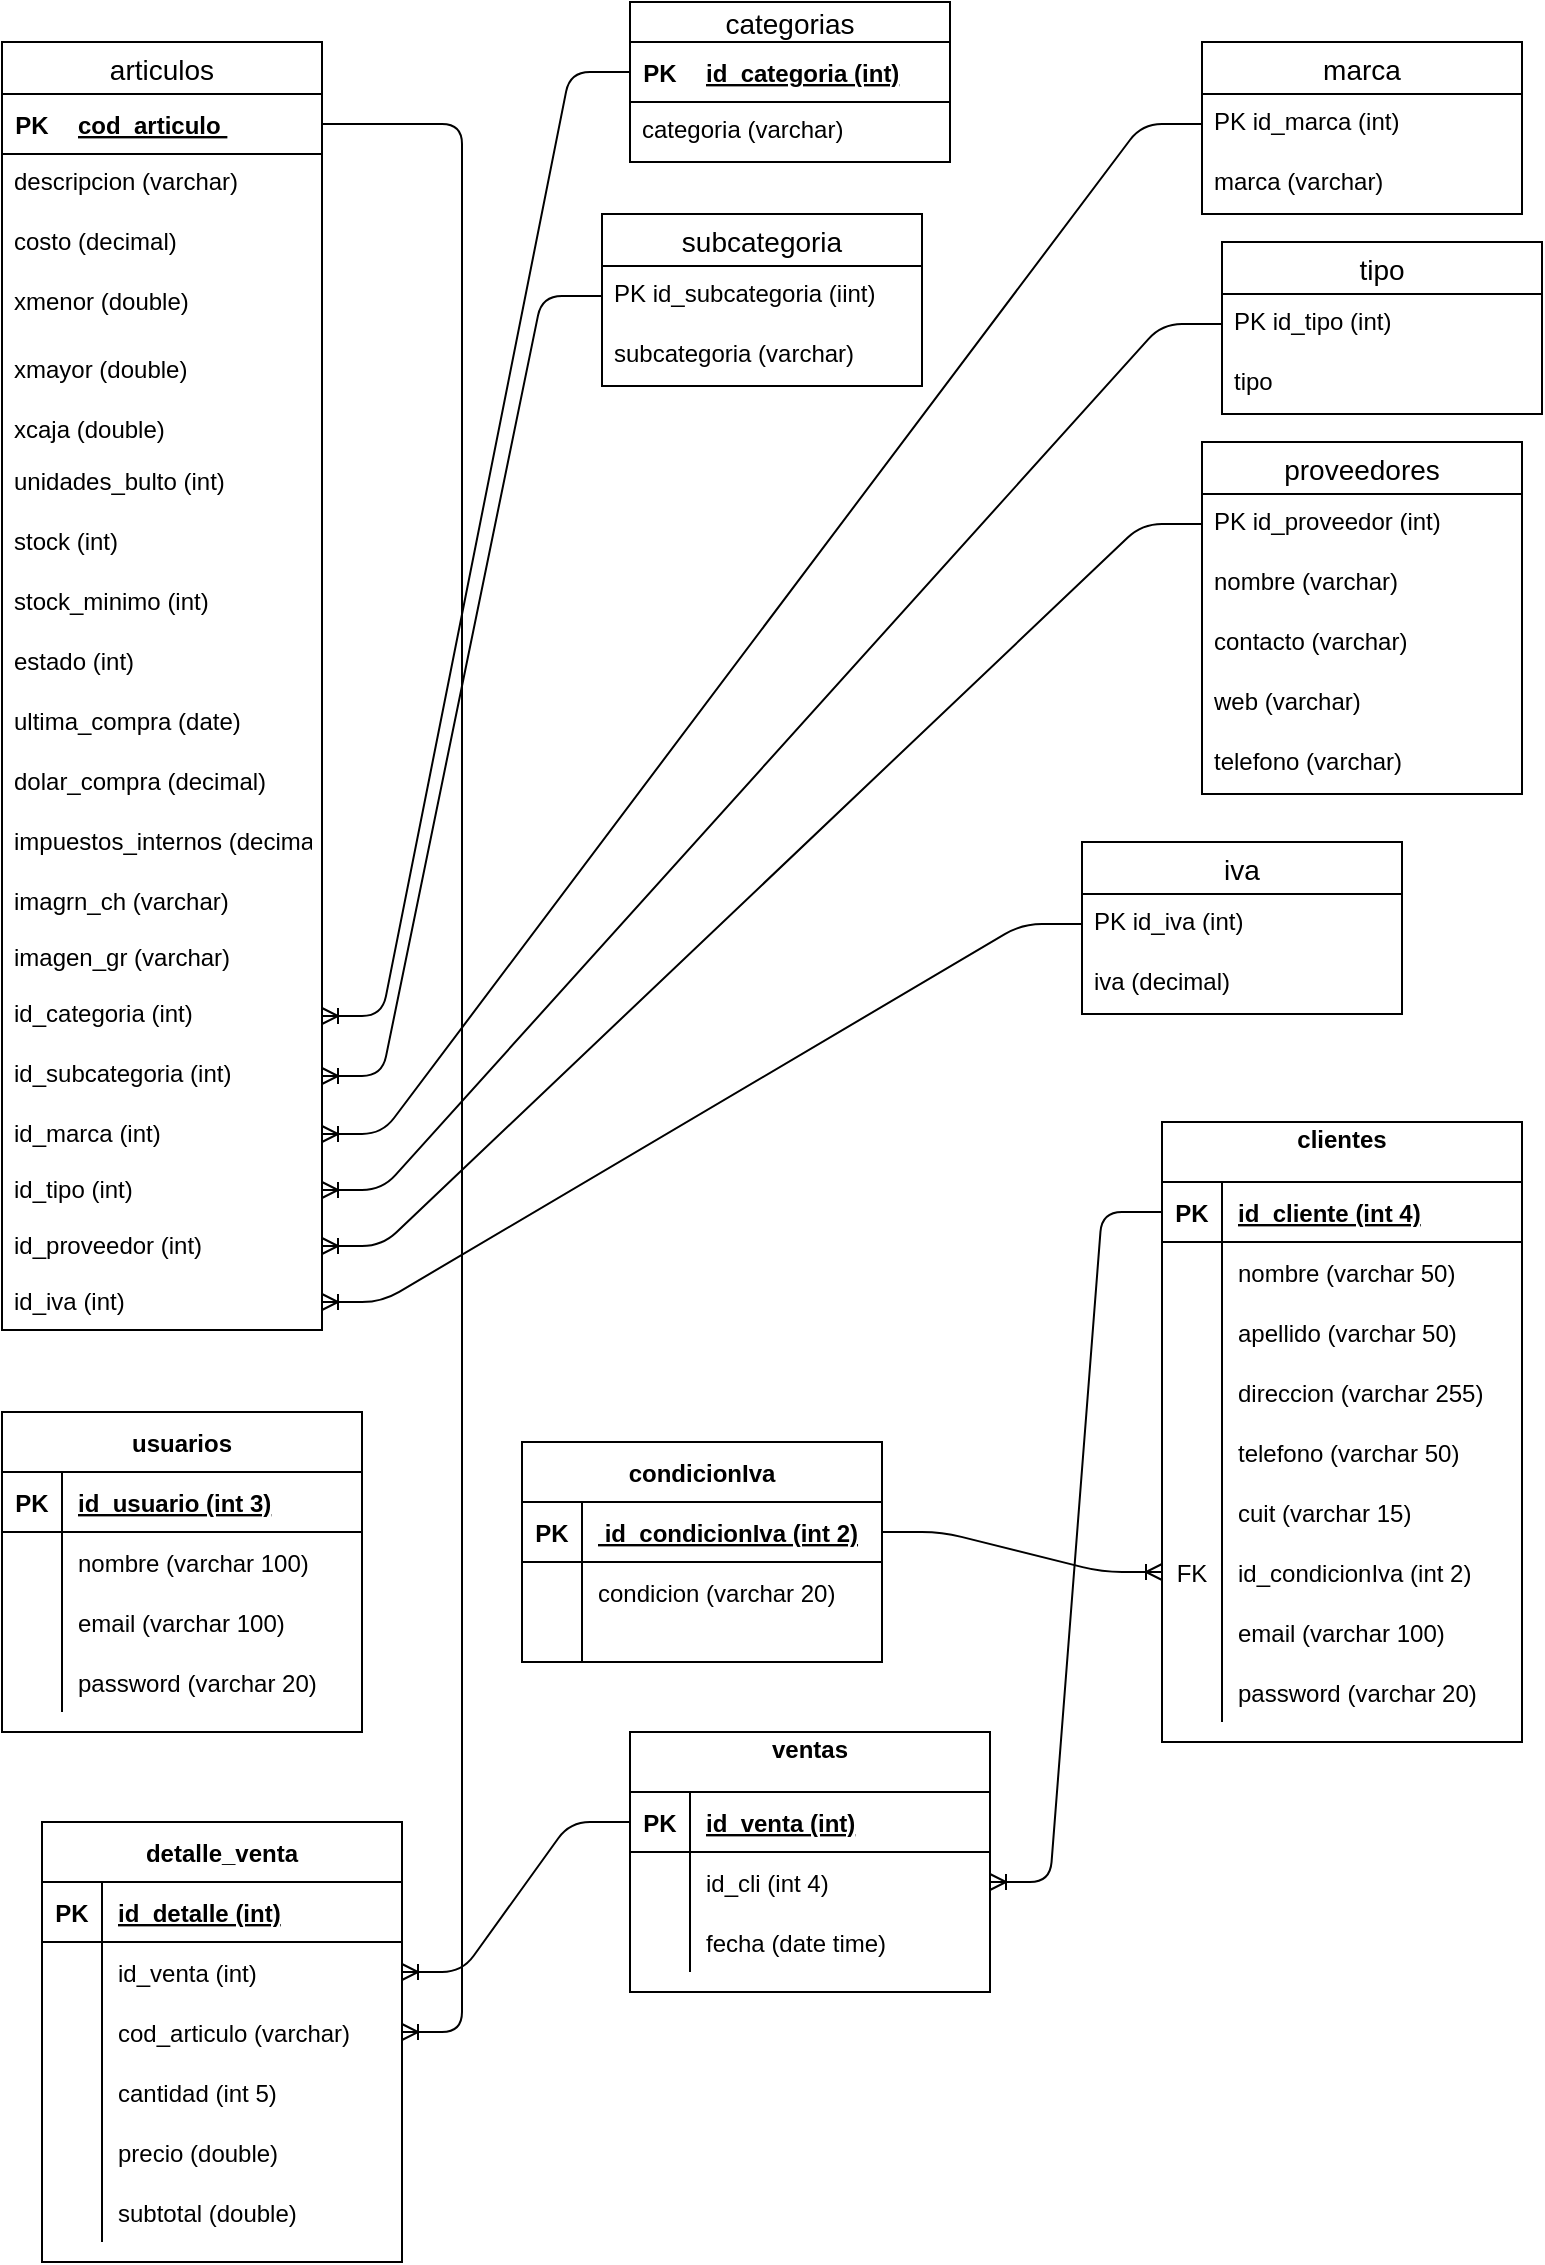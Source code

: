 <mxfile version="13.10.2" type="github">
  <diagram id="_5e5nrNehaMYuaCpqsco" name="Page-1">
    <mxGraphModel dx="1102" dy="525" grid="1" gridSize="10" guides="1" tooltips="1" connect="1" arrows="1" fold="1" page="1" pageScale="1" pageWidth="827" pageHeight="1169" math="0" shadow="0">
      <root>
        <mxCell id="0" />
        <mxCell id="1" parent="0" />
        <mxCell id="ofj8reij5MW94TYRQW6C-4" value="articulos" style="swimlane;fontStyle=0;childLayout=stackLayout;horizontal=1;startSize=26;horizontalStack=0;resizeParent=1;resizeParentMax=0;resizeLast=0;collapsible=1;marginBottom=0;align=center;fontSize=14;" parent="1" vertex="1">
          <mxGeometry x="20" y="120" width="160" height="644" as="geometry" />
        </mxCell>
        <mxCell id="ofj8reij5MW94TYRQW6C-59" value="" style="shape=table;startSize=0;container=1;collapsible=1;childLayout=tableLayout;fixedRows=1;rowLines=0;fontStyle=0;align=center;resizeLast=1;strokeColor=none;fillColor=none;" parent="ofj8reij5MW94TYRQW6C-4" vertex="1">
          <mxGeometry y="26" width="160" height="30" as="geometry" />
        </mxCell>
        <mxCell id="ofj8reij5MW94TYRQW6C-60" value="" style="shape=partialRectangle;collapsible=0;dropTarget=0;pointerEvents=0;fillColor=none;top=0;left=0;bottom=1;right=0;points=[[0,0.5],[1,0.5]];portConstraint=eastwest;" parent="ofj8reij5MW94TYRQW6C-59" vertex="1">
          <mxGeometry width="160" height="30" as="geometry" />
        </mxCell>
        <mxCell id="ofj8reij5MW94TYRQW6C-61" value="PK" style="shape=partialRectangle;connectable=0;fillColor=none;top=0;left=0;bottom=0;right=0;fontStyle=1;overflow=hidden;" parent="ofj8reij5MW94TYRQW6C-60" vertex="1">
          <mxGeometry width="30" height="30" as="geometry" />
        </mxCell>
        <mxCell id="ofj8reij5MW94TYRQW6C-62" value="cod_articulo " style="shape=partialRectangle;connectable=0;fillColor=none;top=0;left=0;bottom=0;right=0;align=left;spacingLeft=6;fontStyle=5;overflow=hidden;" parent="ofj8reij5MW94TYRQW6C-60" vertex="1">
          <mxGeometry x="30" width="130" height="30" as="geometry" />
        </mxCell>
        <mxCell id="ofj8reij5MW94TYRQW6C-6" value="descripcion (varchar)" style="text;strokeColor=none;fillColor=none;spacingLeft=4;spacingRight=4;overflow=hidden;rotatable=0;points=[[0,0.5],[1,0.5]];portConstraint=eastwest;fontSize=12;" parent="ofj8reij5MW94TYRQW6C-4" vertex="1">
          <mxGeometry y="56" width="160" height="30" as="geometry" />
        </mxCell>
        <mxCell id="ofj8reij5MW94TYRQW6C-7" value="costo (decimal)&#xa;" style="text;strokeColor=none;fillColor=none;spacingLeft=4;spacingRight=4;overflow=hidden;rotatable=0;points=[[0,0.5],[1,0.5]];portConstraint=eastwest;fontSize=12;" parent="ofj8reij5MW94TYRQW6C-4" vertex="1">
          <mxGeometry y="86" width="160" height="30" as="geometry" />
        </mxCell>
        <mxCell id="ofj8reij5MW94TYRQW6C-8" value="xmenor (double)&#xa;" style="text;strokeColor=none;fillColor=none;spacingLeft=4;spacingRight=4;overflow=hidden;rotatable=0;points=[[0,0.5],[1,0.5]];portConstraint=eastwest;fontSize=12;" parent="ofj8reij5MW94TYRQW6C-4" vertex="1">
          <mxGeometry y="116" width="160" height="34" as="geometry" />
        </mxCell>
        <mxCell id="ofj8reij5MW94TYRQW6C-9" value="xmayor (double)&#xa;" style="text;strokeColor=none;fillColor=none;spacingLeft=4;spacingRight=4;overflow=hidden;rotatable=0;points=[[0,0.5],[1,0.5]];portConstraint=eastwest;fontSize=12;" parent="ofj8reij5MW94TYRQW6C-4" vertex="1">
          <mxGeometry y="150" width="160" height="30" as="geometry" />
        </mxCell>
        <mxCell id="ofj8reij5MW94TYRQW6C-10" value="xcaja (double)&#xa;" style="text;strokeColor=none;fillColor=none;spacingLeft=4;spacingRight=4;overflow=hidden;rotatable=0;points=[[0,0.5],[1,0.5]];portConstraint=eastwest;fontSize=12;" parent="ofj8reij5MW94TYRQW6C-4" vertex="1">
          <mxGeometry y="180" width="160" height="26" as="geometry" />
        </mxCell>
        <mxCell id="ofj8reij5MW94TYRQW6C-11" value="unidades_bulto (int)" style="text;strokeColor=none;fillColor=none;spacingLeft=4;spacingRight=4;overflow=hidden;rotatable=0;points=[[0,0.5],[1,0.5]];portConstraint=eastwest;fontSize=12;" parent="ofj8reij5MW94TYRQW6C-4" vertex="1">
          <mxGeometry y="206" width="160" height="30" as="geometry" />
        </mxCell>
        <mxCell id="ofj8reij5MW94TYRQW6C-12" value="stock (int)" style="text;strokeColor=none;fillColor=none;spacingLeft=4;spacingRight=4;overflow=hidden;rotatable=0;points=[[0,0.5],[1,0.5]];portConstraint=eastwest;fontSize=12;" parent="ofj8reij5MW94TYRQW6C-4" vertex="1">
          <mxGeometry y="236" width="160" height="30" as="geometry" />
        </mxCell>
        <mxCell id="ofj8reij5MW94TYRQW6C-13" value="stock_minimo (int)" style="text;strokeColor=none;fillColor=none;spacingLeft=4;spacingRight=4;overflow=hidden;rotatable=0;points=[[0,0.5],[1,0.5]];portConstraint=eastwest;fontSize=12;" parent="ofj8reij5MW94TYRQW6C-4" vertex="1">
          <mxGeometry y="266" width="160" height="30" as="geometry" />
        </mxCell>
        <mxCell id="ofj8reij5MW94TYRQW6C-14" value="estado (int)" style="text;strokeColor=none;fillColor=none;spacingLeft=4;spacingRight=4;overflow=hidden;rotatable=0;points=[[0,0.5],[1,0.5]];portConstraint=eastwest;fontSize=12;" parent="ofj8reij5MW94TYRQW6C-4" vertex="1">
          <mxGeometry y="296" width="160" height="30" as="geometry" />
        </mxCell>
        <mxCell id="ofj8reij5MW94TYRQW6C-15" value="ultima_compra (date)" style="text;strokeColor=none;fillColor=none;spacingLeft=4;spacingRight=4;overflow=hidden;rotatable=0;points=[[0,0.5],[1,0.5]];portConstraint=eastwest;fontSize=12;" parent="ofj8reij5MW94TYRQW6C-4" vertex="1">
          <mxGeometry y="326" width="160" height="30" as="geometry" />
        </mxCell>
        <mxCell id="ofj8reij5MW94TYRQW6C-16" value="dolar_compra (decimal)" style="text;strokeColor=none;fillColor=none;spacingLeft=4;spacingRight=4;overflow=hidden;rotatable=0;points=[[0,0.5],[1,0.5]];portConstraint=eastwest;fontSize=12;" parent="ofj8reij5MW94TYRQW6C-4" vertex="1">
          <mxGeometry y="356" width="160" height="30" as="geometry" />
        </mxCell>
        <mxCell id="ofj8reij5MW94TYRQW6C-17" value="impuestos_internos (decimal)" style="text;strokeColor=none;fillColor=none;spacingLeft=4;spacingRight=4;overflow=hidden;rotatable=0;points=[[0,0.5],[1,0.5]];portConstraint=eastwest;fontSize=12;" parent="ofj8reij5MW94TYRQW6C-4" vertex="1">
          <mxGeometry y="386" width="160" height="30" as="geometry" />
        </mxCell>
        <mxCell id="ofj8reij5MW94TYRQW6C-26" value="imagrn_ch (varchar)" style="text;strokeColor=none;fillColor=none;spacingLeft=4;spacingRight=4;overflow=hidden;rotatable=0;points=[[0,0.5],[1,0.5]];portConstraint=eastwest;fontSize=12;" parent="ofj8reij5MW94TYRQW6C-4" vertex="1">
          <mxGeometry y="416" width="160" height="28" as="geometry" />
        </mxCell>
        <mxCell id="ofj8reij5MW94TYRQW6C-27" value="imagen_gr (varchar)" style="text;strokeColor=none;fillColor=none;spacingLeft=4;spacingRight=4;overflow=hidden;rotatable=0;points=[[0,0.5],[1,0.5]];portConstraint=eastwest;fontSize=12;" parent="ofj8reij5MW94TYRQW6C-4" vertex="1">
          <mxGeometry y="444" width="160" height="28" as="geometry" />
        </mxCell>
        <mxCell id="ofj8reij5MW94TYRQW6C-18" value="id_categoria (int)" style="text;strokeColor=none;fillColor=none;spacingLeft=4;spacingRight=4;overflow=hidden;rotatable=0;points=[[0,0.5],[1,0.5]];portConstraint=eastwest;fontSize=12;" parent="ofj8reij5MW94TYRQW6C-4" vertex="1">
          <mxGeometry y="472" width="160" height="30" as="geometry" />
        </mxCell>
        <mxCell id="ofj8reij5MW94TYRQW6C-21" value="id_subcategoria (int)" style="text;strokeColor=none;fillColor=none;spacingLeft=4;spacingRight=4;overflow=hidden;rotatable=0;points=[[0,0.5],[1,0.5]];portConstraint=eastwest;fontSize=12;" parent="ofj8reij5MW94TYRQW6C-4" vertex="1">
          <mxGeometry y="502" width="160" height="30" as="geometry" />
        </mxCell>
        <mxCell id="ofj8reij5MW94TYRQW6C-22" value="id_marca (int)" style="text;strokeColor=none;fillColor=none;spacingLeft=4;spacingRight=4;overflow=hidden;rotatable=0;points=[[0,0.5],[1,0.5]];portConstraint=eastwest;fontSize=12;" parent="ofj8reij5MW94TYRQW6C-4" vertex="1">
          <mxGeometry y="532" width="160" height="28" as="geometry" />
        </mxCell>
        <mxCell id="ofj8reij5MW94TYRQW6C-25" value="id_tipo (int)" style="text;strokeColor=none;fillColor=none;spacingLeft=4;spacingRight=4;overflow=hidden;rotatable=0;points=[[0,0.5],[1,0.5]];portConstraint=eastwest;fontSize=12;" parent="ofj8reij5MW94TYRQW6C-4" vertex="1">
          <mxGeometry y="560" width="160" height="28" as="geometry" />
        </mxCell>
        <mxCell id="ofj8reij5MW94TYRQW6C-23" value="id_proveedor (int)" style="text;strokeColor=none;fillColor=none;spacingLeft=4;spacingRight=4;overflow=hidden;rotatable=0;points=[[0,0.5],[1,0.5]];portConstraint=eastwest;fontSize=12;" parent="ofj8reij5MW94TYRQW6C-4" vertex="1">
          <mxGeometry y="588" width="160" height="28" as="geometry" />
        </mxCell>
        <mxCell id="ofj8reij5MW94TYRQW6C-24" value="id_iva (int)" style="text;strokeColor=none;fillColor=none;spacingLeft=4;spacingRight=4;overflow=hidden;rotatable=0;points=[[0,0.5],[1,0.5]];portConstraint=eastwest;fontSize=12;" parent="ofj8reij5MW94TYRQW6C-4" vertex="1">
          <mxGeometry y="616" width="160" height="28" as="geometry" />
        </mxCell>
        <mxCell id="ofj8reij5MW94TYRQW6C-28" value="categorias" style="swimlane;fontStyle=0;childLayout=stackLayout;horizontal=1;startSize=20;horizontalStack=0;resizeParent=1;resizeParentMax=0;resizeLast=0;collapsible=1;marginBottom=0;align=center;fontSize=14;" parent="1" vertex="1">
          <mxGeometry x="334" y="100" width="160" height="80" as="geometry" />
        </mxCell>
        <mxCell id="ofj8reij5MW94TYRQW6C-80" value="" style="shape=table;startSize=0;container=1;collapsible=1;childLayout=tableLayout;fixedRows=1;rowLines=0;fontStyle=0;align=center;resizeLast=1;strokeColor=none;fillColor=none;" parent="ofj8reij5MW94TYRQW6C-28" vertex="1">
          <mxGeometry y="20" width="160" height="30" as="geometry" />
        </mxCell>
        <mxCell id="ofj8reij5MW94TYRQW6C-81" value="" style="shape=partialRectangle;collapsible=0;dropTarget=0;pointerEvents=0;fillColor=none;top=0;left=0;bottom=1;right=0;points=[[0,0.5],[1,0.5]];portConstraint=eastwest;" parent="ofj8reij5MW94TYRQW6C-80" vertex="1">
          <mxGeometry width="160" height="30" as="geometry" />
        </mxCell>
        <mxCell id="ofj8reij5MW94TYRQW6C-82" value="PK" style="shape=partialRectangle;connectable=0;fillColor=none;top=0;left=0;bottom=0;right=0;fontStyle=1;overflow=hidden;" parent="ofj8reij5MW94TYRQW6C-81" vertex="1">
          <mxGeometry width="30" height="30" as="geometry" />
        </mxCell>
        <mxCell id="ofj8reij5MW94TYRQW6C-83" value="id_categoria (int)" style="shape=partialRectangle;connectable=0;fillColor=none;top=0;left=0;bottom=0;right=0;align=left;spacingLeft=6;fontStyle=5;overflow=hidden;" parent="ofj8reij5MW94TYRQW6C-81" vertex="1">
          <mxGeometry x="30" width="130" height="30" as="geometry" />
        </mxCell>
        <mxCell id="ofj8reij5MW94TYRQW6C-31" value="categoria (varchar)" style="text;strokeColor=none;fillColor=none;spacingLeft=4;spacingRight=4;overflow=hidden;rotatable=0;points=[[0,0.5],[1,0.5]];portConstraint=eastwest;fontSize=12;" parent="ofj8reij5MW94TYRQW6C-28" vertex="1">
          <mxGeometry y="50" width="160" height="30" as="geometry" />
        </mxCell>
        <mxCell id="ofj8reij5MW94TYRQW6C-32" value="subcategoria" style="swimlane;fontStyle=0;childLayout=stackLayout;horizontal=1;startSize=26;horizontalStack=0;resizeParent=1;resizeParentMax=0;resizeLast=0;collapsible=1;marginBottom=0;align=center;fontSize=14;" parent="1" vertex="1">
          <mxGeometry x="320" y="206" width="160" height="86" as="geometry" />
        </mxCell>
        <mxCell id="ofj8reij5MW94TYRQW6C-34" value="PK id_subcategoria (iint)" style="text;strokeColor=none;fillColor=none;spacingLeft=4;spacingRight=4;overflow=hidden;rotatable=0;points=[[0,0.5],[1,0.5]];portConstraint=eastwest;fontSize=12;" parent="ofj8reij5MW94TYRQW6C-32" vertex="1">
          <mxGeometry y="26" width="160" height="30" as="geometry" />
        </mxCell>
        <mxCell id="ofj8reij5MW94TYRQW6C-35" value="subcategoria (varchar)" style="text;strokeColor=none;fillColor=none;spacingLeft=4;spacingRight=4;overflow=hidden;rotatable=0;points=[[0,0.5],[1,0.5]];portConstraint=eastwest;fontSize=12;" parent="ofj8reij5MW94TYRQW6C-32" vertex="1">
          <mxGeometry y="56" width="160" height="30" as="geometry" />
        </mxCell>
        <mxCell id="ofj8reij5MW94TYRQW6C-36" value="marca" style="swimlane;fontStyle=0;childLayout=stackLayout;horizontal=1;startSize=26;horizontalStack=0;resizeParent=1;resizeParentMax=0;resizeLast=0;collapsible=1;marginBottom=0;align=center;fontSize=14;" parent="1" vertex="1">
          <mxGeometry x="620" y="120" width="160" height="86" as="geometry" />
        </mxCell>
        <mxCell id="ofj8reij5MW94TYRQW6C-37" value="PK id_marca (int)" style="text;strokeColor=none;fillColor=none;spacingLeft=4;spacingRight=4;overflow=hidden;rotatable=0;points=[[0,0.5],[1,0.5]];portConstraint=eastwest;fontSize=12;" parent="ofj8reij5MW94TYRQW6C-36" vertex="1">
          <mxGeometry y="26" width="160" height="30" as="geometry" />
        </mxCell>
        <mxCell id="ofj8reij5MW94TYRQW6C-38" value="marca (varchar)" style="text;strokeColor=none;fillColor=none;spacingLeft=4;spacingRight=4;overflow=hidden;rotatable=0;points=[[0,0.5],[1,0.5]];portConstraint=eastwest;fontSize=12;" parent="ofj8reij5MW94TYRQW6C-36" vertex="1">
          <mxGeometry y="56" width="160" height="30" as="geometry" />
        </mxCell>
        <mxCell id="ofj8reij5MW94TYRQW6C-40" value="tipo" style="swimlane;fontStyle=0;childLayout=stackLayout;horizontal=1;startSize=26;horizontalStack=0;resizeParent=1;resizeParentMax=0;resizeLast=0;collapsible=1;marginBottom=0;align=center;fontSize=14;" parent="1" vertex="1">
          <mxGeometry x="630" y="220" width="160" height="86" as="geometry" />
        </mxCell>
        <mxCell id="ofj8reij5MW94TYRQW6C-42" value="PK id_tipo (int)" style="text;strokeColor=none;fillColor=none;spacingLeft=4;spacingRight=4;overflow=hidden;rotatable=0;points=[[0,0.5],[1,0.5]];portConstraint=eastwest;fontSize=12;" parent="ofj8reij5MW94TYRQW6C-40" vertex="1">
          <mxGeometry y="26" width="160" height="30" as="geometry" />
        </mxCell>
        <mxCell id="ofj8reij5MW94TYRQW6C-43" value="tipo" style="text;strokeColor=none;fillColor=none;spacingLeft=4;spacingRight=4;overflow=hidden;rotatable=0;points=[[0,0.5],[1,0.5]];portConstraint=eastwest;fontSize=12;" parent="ofj8reij5MW94TYRQW6C-40" vertex="1">
          <mxGeometry y="56" width="160" height="30" as="geometry" />
        </mxCell>
        <mxCell id="ofj8reij5MW94TYRQW6C-44" value="proveedores" style="swimlane;fontStyle=0;childLayout=stackLayout;horizontal=1;startSize=26;horizontalStack=0;resizeParent=1;resizeParentMax=0;resizeLast=0;collapsible=1;marginBottom=0;align=center;fontSize=14;" parent="1" vertex="1">
          <mxGeometry x="620" y="320" width="160" height="176" as="geometry" />
        </mxCell>
        <mxCell id="ofj8reij5MW94TYRQW6C-45" value="PK id_proveedor (int)" style="text;strokeColor=none;fillColor=none;spacingLeft=4;spacingRight=4;overflow=hidden;rotatable=0;points=[[0,0.5],[1,0.5]];portConstraint=eastwest;fontSize=12;" parent="ofj8reij5MW94TYRQW6C-44" vertex="1">
          <mxGeometry y="26" width="160" height="30" as="geometry" />
        </mxCell>
        <mxCell id="ofj8reij5MW94TYRQW6C-46" value="nombre (varchar)" style="text;strokeColor=none;fillColor=none;spacingLeft=4;spacingRight=4;overflow=hidden;rotatable=0;points=[[0,0.5],[1,0.5]];portConstraint=eastwest;fontSize=12;" parent="ofj8reij5MW94TYRQW6C-44" vertex="1">
          <mxGeometry y="56" width="160" height="30" as="geometry" />
        </mxCell>
        <mxCell id="ofj8reij5MW94TYRQW6C-47" value="contacto (varchar)" style="text;strokeColor=none;fillColor=none;spacingLeft=4;spacingRight=4;overflow=hidden;rotatable=0;points=[[0,0.5],[1,0.5]];portConstraint=eastwest;fontSize=12;" parent="ofj8reij5MW94TYRQW6C-44" vertex="1">
          <mxGeometry y="86" width="160" height="30" as="geometry" />
        </mxCell>
        <mxCell id="ofj8reij5MW94TYRQW6C-53" value="web (varchar)" style="text;strokeColor=none;fillColor=none;spacingLeft=4;spacingRight=4;overflow=hidden;rotatable=0;points=[[0,0.5],[1,0.5]];portConstraint=eastwest;fontSize=12;" parent="ofj8reij5MW94TYRQW6C-44" vertex="1">
          <mxGeometry y="116" width="160" height="30" as="geometry" />
        </mxCell>
        <mxCell id="ofj8reij5MW94TYRQW6C-54" value="telefono (varchar)" style="text;strokeColor=none;fillColor=none;spacingLeft=4;spacingRight=4;overflow=hidden;rotatable=0;points=[[0,0.5],[1,0.5]];portConstraint=eastwest;fontSize=12;" parent="ofj8reij5MW94TYRQW6C-44" vertex="1">
          <mxGeometry y="146" width="160" height="30" as="geometry" />
        </mxCell>
        <mxCell id="ofj8reij5MW94TYRQW6C-48" value="iva" style="swimlane;fontStyle=0;childLayout=stackLayout;horizontal=1;startSize=26;horizontalStack=0;resizeParent=1;resizeParentMax=0;resizeLast=0;collapsible=1;marginBottom=0;align=center;fontSize=14;" parent="1" vertex="1">
          <mxGeometry x="560" y="520" width="160" height="86" as="geometry" />
        </mxCell>
        <mxCell id="ofj8reij5MW94TYRQW6C-49" value="PK id_iva (int)" style="text;strokeColor=none;fillColor=none;spacingLeft=4;spacingRight=4;overflow=hidden;rotatable=0;points=[[0,0.5],[1,0.5]];portConstraint=eastwest;fontSize=12;" parent="ofj8reij5MW94TYRQW6C-48" vertex="1">
          <mxGeometry y="26" width="160" height="30" as="geometry" />
        </mxCell>
        <mxCell id="ofj8reij5MW94TYRQW6C-50" value="iva (decimal)" style="text;strokeColor=none;fillColor=none;spacingLeft=4;spacingRight=4;overflow=hidden;rotatable=0;points=[[0,0.5],[1,0.5]];portConstraint=eastwest;fontSize=12;" parent="ofj8reij5MW94TYRQW6C-48" vertex="1">
          <mxGeometry y="56" width="160" height="30" as="geometry" />
        </mxCell>
        <mxCell id="NwfrAwnhDQ33Ux9iXAhA-1" value="usuarios" style="shape=table;startSize=30;container=1;collapsible=1;childLayout=tableLayout;fixedRows=1;rowLines=0;fontStyle=1;align=center;resizeLast=1;" vertex="1" parent="1">
          <mxGeometry x="20" y="805" width="180" height="160" as="geometry" />
        </mxCell>
        <mxCell id="NwfrAwnhDQ33Ux9iXAhA-2" value="" style="shape=partialRectangle;collapsible=0;dropTarget=0;pointerEvents=0;fillColor=none;top=0;left=0;bottom=1;right=0;points=[[0,0.5],[1,0.5]];portConstraint=eastwest;" vertex="1" parent="NwfrAwnhDQ33Ux9iXAhA-1">
          <mxGeometry y="30" width="180" height="30" as="geometry" />
        </mxCell>
        <mxCell id="NwfrAwnhDQ33Ux9iXAhA-3" value="PK" style="shape=partialRectangle;connectable=0;fillColor=none;top=0;left=0;bottom=0;right=0;fontStyle=1;overflow=hidden;" vertex="1" parent="NwfrAwnhDQ33Ux9iXAhA-2">
          <mxGeometry width="30" height="30" as="geometry" />
        </mxCell>
        <mxCell id="NwfrAwnhDQ33Ux9iXAhA-4" value="id_usuario (int 3)" style="shape=partialRectangle;connectable=0;fillColor=none;top=0;left=0;bottom=0;right=0;align=left;spacingLeft=6;fontStyle=5;overflow=hidden;" vertex="1" parent="NwfrAwnhDQ33Ux9iXAhA-2">
          <mxGeometry x="30" width="150" height="30" as="geometry" />
        </mxCell>
        <mxCell id="NwfrAwnhDQ33Ux9iXAhA-5" value="" style="shape=partialRectangle;collapsible=0;dropTarget=0;pointerEvents=0;fillColor=none;top=0;left=0;bottom=0;right=0;points=[[0,0.5],[1,0.5]];portConstraint=eastwest;" vertex="1" parent="NwfrAwnhDQ33Ux9iXAhA-1">
          <mxGeometry y="60" width="180" height="30" as="geometry" />
        </mxCell>
        <mxCell id="NwfrAwnhDQ33Ux9iXAhA-6" value="" style="shape=partialRectangle;connectable=0;fillColor=none;top=0;left=0;bottom=0;right=0;editable=1;overflow=hidden;" vertex="1" parent="NwfrAwnhDQ33Ux9iXAhA-5">
          <mxGeometry width="30" height="30" as="geometry" />
        </mxCell>
        <mxCell id="NwfrAwnhDQ33Ux9iXAhA-7" value="nombre (varchar 100)" style="shape=partialRectangle;connectable=0;fillColor=none;top=0;left=0;bottom=0;right=0;align=left;spacingLeft=6;overflow=hidden;" vertex="1" parent="NwfrAwnhDQ33Ux9iXAhA-5">
          <mxGeometry x="30" width="150" height="30" as="geometry" />
        </mxCell>
        <mxCell id="NwfrAwnhDQ33Ux9iXAhA-8" value="" style="shape=partialRectangle;collapsible=0;dropTarget=0;pointerEvents=0;fillColor=none;top=0;left=0;bottom=0;right=0;points=[[0,0.5],[1,0.5]];portConstraint=eastwest;" vertex="1" parent="NwfrAwnhDQ33Ux9iXAhA-1">
          <mxGeometry y="90" width="180" height="30" as="geometry" />
        </mxCell>
        <mxCell id="NwfrAwnhDQ33Ux9iXAhA-9" value="" style="shape=partialRectangle;connectable=0;fillColor=none;top=0;left=0;bottom=0;right=0;editable=1;overflow=hidden;" vertex="1" parent="NwfrAwnhDQ33Ux9iXAhA-8">
          <mxGeometry width="30" height="30" as="geometry" />
        </mxCell>
        <mxCell id="NwfrAwnhDQ33Ux9iXAhA-10" value="email (varchar 100)" style="shape=partialRectangle;connectable=0;fillColor=none;top=0;left=0;bottom=0;right=0;align=left;spacingLeft=6;overflow=hidden;" vertex="1" parent="NwfrAwnhDQ33Ux9iXAhA-8">
          <mxGeometry x="30" width="150" height="30" as="geometry" />
        </mxCell>
        <mxCell id="NwfrAwnhDQ33Ux9iXAhA-141" value="" style="shape=partialRectangle;collapsible=0;dropTarget=0;pointerEvents=0;fillColor=none;top=0;left=0;bottom=0;right=0;points=[[0,0.5],[1,0.5]];portConstraint=eastwest;" vertex="1" parent="NwfrAwnhDQ33Ux9iXAhA-1">
          <mxGeometry y="120" width="180" height="30" as="geometry" />
        </mxCell>
        <mxCell id="NwfrAwnhDQ33Ux9iXAhA-142" value="" style="shape=partialRectangle;connectable=0;fillColor=none;top=0;left=0;bottom=0;right=0;editable=1;overflow=hidden;" vertex="1" parent="NwfrAwnhDQ33Ux9iXAhA-141">
          <mxGeometry width="30" height="30" as="geometry" />
        </mxCell>
        <mxCell id="NwfrAwnhDQ33Ux9iXAhA-143" value="password (varchar 20)" style="shape=partialRectangle;connectable=0;fillColor=none;top=0;left=0;bottom=0;right=0;align=left;spacingLeft=6;overflow=hidden;" vertex="1" parent="NwfrAwnhDQ33Ux9iXAhA-141">
          <mxGeometry x="30" width="150" height="30" as="geometry" />
        </mxCell>
        <mxCell id="NwfrAwnhDQ33Ux9iXAhA-14" value="clientes&#xa;" style="shape=table;startSize=30;container=1;collapsible=1;childLayout=tableLayout;fixedRows=1;rowLines=0;fontStyle=1;align=center;resizeLast=1;" vertex="1" parent="1">
          <mxGeometry x="600" y="660" width="180" height="310" as="geometry" />
        </mxCell>
        <mxCell id="NwfrAwnhDQ33Ux9iXAhA-15" value="" style="shape=partialRectangle;collapsible=0;dropTarget=0;pointerEvents=0;fillColor=none;top=0;left=0;bottom=1;right=0;points=[[0,0.5],[1,0.5]];portConstraint=eastwest;" vertex="1" parent="NwfrAwnhDQ33Ux9iXAhA-14">
          <mxGeometry y="30" width="180" height="30" as="geometry" />
        </mxCell>
        <mxCell id="NwfrAwnhDQ33Ux9iXAhA-16" value="PK" style="shape=partialRectangle;connectable=0;fillColor=none;top=0;left=0;bottom=0;right=0;fontStyle=1;overflow=hidden;" vertex="1" parent="NwfrAwnhDQ33Ux9iXAhA-15">
          <mxGeometry width="30" height="30" as="geometry" />
        </mxCell>
        <mxCell id="NwfrAwnhDQ33Ux9iXAhA-17" value="id_cliente (int 4)" style="shape=partialRectangle;connectable=0;fillColor=none;top=0;left=0;bottom=0;right=0;align=left;spacingLeft=6;fontStyle=5;overflow=hidden;" vertex="1" parent="NwfrAwnhDQ33Ux9iXAhA-15">
          <mxGeometry x="30" width="150" height="30" as="geometry" />
        </mxCell>
        <mxCell id="NwfrAwnhDQ33Ux9iXAhA-18" value="" style="shape=partialRectangle;collapsible=0;dropTarget=0;pointerEvents=0;fillColor=none;top=0;left=0;bottom=0;right=0;points=[[0,0.5],[1,0.5]];portConstraint=eastwest;" vertex="1" parent="NwfrAwnhDQ33Ux9iXAhA-14">
          <mxGeometry y="60" width="180" height="30" as="geometry" />
        </mxCell>
        <mxCell id="NwfrAwnhDQ33Ux9iXAhA-19" value="" style="shape=partialRectangle;connectable=0;fillColor=none;top=0;left=0;bottom=0;right=0;editable=1;overflow=hidden;" vertex="1" parent="NwfrAwnhDQ33Ux9iXAhA-18">
          <mxGeometry width="30" height="30" as="geometry" />
        </mxCell>
        <mxCell id="NwfrAwnhDQ33Ux9iXAhA-20" value="nombre (varchar 50)" style="shape=partialRectangle;connectable=0;fillColor=none;top=0;left=0;bottom=0;right=0;align=left;spacingLeft=6;overflow=hidden;" vertex="1" parent="NwfrAwnhDQ33Ux9iXAhA-18">
          <mxGeometry x="30" width="150" height="30" as="geometry" />
        </mxCell>
        <mxCell id="NwfrAwnhDQ33Ux9iXAhA-21" value="" style="shape=partialRectangle;collapsible=0;dropTarget=0;pointerEvents=0;fillColor=none;top=0;left=0;bottom=0;right=0;points=[[0,0.5],[1,0.5]];portConstraint=eastwest;" vertex="1" parent="NwfrAwnhDQ33Ux9iXAhA-14">
          <mxGeometry y="90" width="180" height="30" as="geometry" />
        </mxCell>
        <mxCell id="NwfrAwnhDQ33Ux9iXAhA-22" value="" style="shape=partialRectangle;connectable=0;fillColor=none;top=0;left=0;bottom=0;right=0;editable=1;overflow=hidden;" vertex="1" parent="NwfrAwnhDQ33Ux9iXAhA-21">
          <mxGeometry width="30" height="30" as="geometry" />
        </mxCell>
        <mxCell id="NwfrAwnhDQ33Ux9iXAhA-23" value="apellido (varchar 50)" style="shape=partialRectangle;connectable=0;fillColor=none;top=0;left=0;bottom=0;right=0;align=left;spacingLeft=6;overflow=hidden;" vertex="1" parent="NwfrAwnhDQ33Ux9iXAhA-21">
          <mxGeometry x="30" width="150" height="30" as="geometry" />
        </mxCell>
        <mxCell id="NwfrAwnhDQ33Ux9iXAhA-24" value="" style="shape=partialRectangle;collapsible=0;dropTarget=0;pointerEvents=0;fillColor=none;top=0;left=0;bottom=0;right=0;points=[[0,0.5],[1,0.5]];portConstraint=eastwest;" vertex="1" parent="NwfrAwnhDQ33Ux9iXAhA-14">
          <mxGeometry y="120" width="180" height="30" as="geometry" />
        </mxCell>
        <mxCell id="NwfrAwnhDQ33Ux9iXAhA-25" value="" style="shape=partialRectangle;connectable=0;fillColor=none;top=0;left=0;bottom=0;right=0;editable=1;overflow=hidden;" vertex="1" parent="NwfrAwnhDQ33Ux9iXAhA-24">
          <mxGeometry width="30" height="30" as="geometry" />
        </mxCell>
        <mxCell id="NwfrAwnhDQ33Ux9iXAhA-26" value="direccion (varchar 255)" style="shape=partialRectangle;connectable=0;fillColor=none;top=0;left=0;bottom=0;right=0;align=left;spacingLeft=6;overflow=hidden;" vertex="1" parent="NwfrAwnhDQ33Ux9iXAhA-24">
          <mxGeometry x="30" width="150" height="30" as="geometry" />
        </mxCell>
        <mxCell id="NwfrAwnhDQ33Ux9iXAhA-40" value="" style="shape=partialRectangle;collapsible=0;dropTarget=0;pointerEvents=0;fillColor=none;top=0;left=0;bottom=0;right=0;points=[[0,0.5],[1,0.5]];portConstraint=eastwest;" vertex="1" parent="NwfrAwnhDQ33Ux9iXAhA-14">
          <mxGeometry y="150" width="180" height="30" as="geometry" />
        </mxCell>
        <mxCell id="NwfrAwnhDQ33Ux9iXAhA-41" value="" style="shape=partialRectangle;connectable=0;fillColor=none;top=0;left=0;bottom=0;right=0;editable=1;overflow=hidden;" vertex="1" parent="NwfrAwnhDQ33Ux9iXAhA-40">
          <mxGeometry width="30" height="30" as="geometry" />
        </mxCell>
        <mxCell id="NwfrAwnhDQ33Ux9iXAhA-42" value="telefono (varchar 50)" style="shape=partialRectangle;connectable=0;fillColor=none;top=0;left=0;bottom=0;right=0;align=left;spacingLeft=6;overflow=hidden;" vertex="1" parent="NwfrAwnhDQ33Ux9iXAhA-40">
          <mxGeometry x="30" width="150" height="30" as="geometry" />
        </mxCell>
        <mxCell id="NwfrAwnhDQ33Ux9iXAhA-43" value="" style="shape=partialRectangle;collapsible=0;dropTarget=0;pointerEvents=0;fillColor=none;top=0;left=0;bottom=0;right=0;points=[[0,0.5],[1,0.5]];portConstraint=eastwest;" vertex="1" parent="NwfrAwnhDQ33Ux9iXAhA-14">
          <mxGeometry y="180" width="180" height="30" as="geometry" />
        </mxCell>
        <mxCell id="NwfrAwnhDQ33Ux9iXAhA-44" value="" style="shape=partialRectangle;connectable=0;fillColor=none;top=0;left=0;bottom=0;right=0;editable=1;overflow=hidden;" vertex="1" parent="NwfrAwnhDQ33Ux9iXAhA-43">
          <mxGeometry width="30" height="30" as="geometry" />
        </mxCell>
        <mxCell id="NwfrAwnhDQ33Ux9iXAhA-45" value="cuit (varchar 15)" style="shape=partialRectangle;connectable=0;fillColor=none;top=0;left=0;bottom=0;right=0;align=left;spacingLeft=6;overflow=hidden;" vertex="1" parent="NwfrAwnhDQ33Ux9iXAhA-43">
          <mxGeometry x="30" width="150" height="30" as="geometry" />
        </mxCell>
        <mxCell id="NwfrAwnhDQ33Ux9iXAhA-46" value="" style="shape=partialRectangle;collapsible=0;dropTarget=0;pointerEvents=0;fillColor=none;top=0;left=0;bottom=0;right=0;points=[[0,0.5],[1,0.5]];portConstraint=eastwest;" vertex="1" parent="NwfrAwnhDQ33Ux9iXAhA-14">
          <mxGeometry y="210" width="180" height="30" as="geometry" />
        </mxCell>
        <mxCell id="NwfrAwnhDQ33Ux9iXAhA-47" value="FK" style="shape=partialRectangle;connectable=0;fillColor=none;top=0;left=0;bottom=0;right=0;editable=1;overflow=hidden;" vertex="1" parent="NwfrAwnhDQ33Ux9iXAhA-46">
          <mxGeometry width="30" height="30" as="geometry" />
        </mxCell>
        <mxCell id="NwfrAwnhDQ33Ux9iXAhA-48" value="id_condicionIva (int 2)" style="shape=partialRectangle;connectable=0;fillColor=none;top=0;left=0;bottom=0;right=0;align=left;spacingLeft=6;overflow=hidden;" vertex="1" parent="NwfrAwnhDQ33Ux9iXAhA-46">
          <mxGeometry x="30" width="150" height="30" as="geometry" />
        </mxCell>
        <mxCell id="NwfrAwnhDQ33Ux9iXAhA-75" value="" style="shape=partialRectangle;collapsible=0;dropTarget=0;pointerEvents=0;fillColor=none;top=0;left=0;bottom=0;right=0;points=[[0,0.5],[1,0.5]];portConstraint=eastwest;" vertex="1" parent="NwfrAwnhDQ33Ux9iXAhA-14">
          <mxGeometry y="240" width="180" height="30" as="geometry" />
        </mxCell>
        <mxCell id="NwfrAwnhDQ33Ux9iXAhA-76" value="" style="shape=partialRectangle;connectable=0;fillColor=none;top=0;left=0;bottom=0;right=0;editable=1;overflow=hidden;" vertex="1" parent="NwfrAwnhDQ33Ux9iXAhA-75">
          <mxGeometry width="30" height="30" as="geometry" />
        </mxCell>
        <mxCell id="NwfrAwnhDQ33Ux9iXAhA-77" value="email (varchar 100)" style="shape=partialRectangle;connectable=0;fillColor=none;top=0;left=0;bottom=0;right=0;align=left;spacingLeft=6;overflow=hidden;" vertex="1" parent="NwfrAwnhDQ33Ux9iXAhA-75">
          <mxGeometry x="30" width="150" height="30" as="geometry" />
        </mxCell>
        <mxCell id="NwfrAwnhDQ33Ux9iXAhA-90" value="" style="shape=partialRectangle;collapsible=0;dropTarget=0;pointerEvents=0;fillColor=none;top=0;left=0;bottom=0;right=0;points=[[0,0.5],[1,0.5]];portConstraint=eastwest;" vertex="1" parent="NwfrAwnhDQ33Ux9iXAhA-14">
          <mxGeometry y="270" width="180" height="30" as="geometry" />
        </mxCell>
        <mxCell id="NwfrAwnhDQ33Ux9iXAhA-91" value="" style="shape=partialRectangle;connectable=0;fillColor=none;top=0;left=0;bottom=0;right=0;editable=1;overflow=hidden;" vertex="1" parent="NwfrAwnhDQ33Ux9iXAhA-90">
          <mxGeometry width="30" height="30" as="geometry" />
        </mxCell>
        <mxCell id="NwfrAwnhDQ33Ux9iXAhA-92" value="password (varchar 20)" style="shape=partialRectangle;connectable=0;fillColor=none;top=0;left=0;bottom=0;right=0;align=left;spacingLeft=6;overflow=hidden;" vertex="1" parent="NwfrAwnhDQ33Ux9iXAhA-90">
          <mxGeometry x="30" width="150" height="30" as="geometry" />
        </mxCell>
        <mxCell id="NwfrAwnhDQ33Ux9iXAhA-62" value="condicionIva" style="shape=table;startSize=30;container=1;collapsible=1;childLayout=tableLayout;fixedRows=1;rowLines=0;fontStyle=1;align=center;resizeLast=1;" vertex="1" parent="1">
          <mxGeometry x="280" y="820" width="180" height="110" as="geometry" />
        </mxCell>
        <mxCell id="NwfrAwnhDQ33Ux9iXAhA-63" value="" style="shape=partialRectangle;collapsible=0;dropTarget=0;pointerEvents=0;fillColor=none;top=0;left=0;bottom=1;right=0;points=[[0,0.5],[1,0.5]];portConstraint=eastwest;" vertex="1" parent="NwfrAwnhDQ33Ux9iXAhA-62">
          <mxGeometry y="30" width="180" height="30" as="geometry" />
        </mxCell>
        <mxCell id="NwfrAwnhDQ33Ux9iXAhA-64" value="PK" style="shape=partialRectangle;connectable=0;fillColor=none;top=0;left=0;bottom=0;right=0;fontStyle=1;overflow=hidden;" vertex="1" parent="NwfrAwnhDQ33Ux9iXAhA-63">
          <mxGeometry width="30" height="30" as="geometry" />
        </mxCell>
        <mxCell id="NwfrAwnhDQ33Ux9iXAhA-65" value=" id_condicionIva (int 2)" style="shape=partialRectangle;connectable=0;fillColor=none;top=0;left=0;bottom=0;right=0;align=left;spacingLeft=6;fontStyle=5;overflow=hidden;" vertex="1" parent="NwfrAwnhDQ33Ux9iXAhA-63">
          <mxGeometry x="30" width="150" height="30" as="geometry" />
        </mxCell>
        <mxCell id="NwfrAwnhDQ33Ux9iXAhA-66" value="" style="shape=partialRectangle;collapsible=0;dropTarget=0;pointerEvents=0;fillColor=none;top=0;left=0;bottom=0;right=0;points=[[0,0.5],[1,0.5]];portConstraint=eastwest;" vertex="1" parent="NwfrAwnhDQ33Ux9iXAhA-62">
          <mxGeometry y="60" width="180" height="30" as="geometry" />
        </mxCell>
        <mxCell id="NwfrAwnhDQ33Ux9iXAhA-67" value="" style="shape=partialRectangle;connectable=0;fillColor=none;top=0;left=0;bottom=0;right=0;editable=1;overflow=hidden;" vertex="1" parent="NwfrAwnhDQ33Ux9iXAhA-66">
          <mxGeometry width="30" height="30" as="geometry" />
        </mxCell>
        <mxCell id="NwfrAwnhDQ33Ux9iXAhA-68" value="condicion (varchar 20)" style="shape=partialRectangle;connectable=0;fillColor=none;top=0;left=0;bottom=0;right=0;align=left;spacingLeft=6;overflow=hidden;" vertex="1" parent="NwfrAwnhDQ33Ux9iXAhA-66">
          <mxGeometry x="30" width="150" height="30" as="geometry" />
        </mxCell>
        <mxCell id="NwfrAwnhDQ33Ux9iXAhA-72" value="" style="shape=partialRectangle;collapsible=0;dropTarget=0;pointerEvents=0;fillColor=none;top=0;left=0;bottom=0;right=0;points=[[0,0.5],[1,0.5]];portConstraint=eastwest;" vertex="1" parent="NwfrAwnhDQ33Ux9iXAhA-62">
          <mxGeometry y="90" width="180" height="20" as="geometry" />
        </mxCell>
        <mxCell id="NwfrAwnhDQ33Ux9iXAhA-73" value="" style="shape=partialRectangle;connectable=0;fillColor=none;top=0;left=0;bottom=0;right=0;editable=1;overflow=hidden;" vertex="1" parent="NwfrAwnhDQ33Ux9iXAhA-72">
          <mxGeometry width="30" height="20" as="geometry" />
        </mxCell>
        <mxCell id="NwfrAwnhDQ33Ux9iXAhA-74" value="" style="shape=partialRectangle;connectable=0;fillColor=none;top=0;left=0;bottom=0;right=0;align=left;spacingLeft=6;overflow=hidden;" vertex="1" parent="NwfrAwnhDQ33Ux9iXAhA-72">
          <mxGeometry x="30" width="150" height="20" as="geometry" />
        </mxCell>
        <mxCell id="NwfrAwnhDQ33Ux9iXAhA-80" value="" style="edgeStyle=entityRelationEdgeStyle;fontSize=12;html=1;endArrow=ERoneToMany;exitX=1;exitY=0.5;exitDx=0;exitDy=0;entryX=0;entryY=0.5;entryDx=0;entryDy=0;" edge="1" parent="1" source="NwfrAwnhDQ33Ux9iXAhA-63" target="NwfrAwnhDQ33Ux9iXAhA-46">
          <mxGeometry width="100" height="100" relative="1" as="geometry">
            <mxPoint x="360" y="820" as="sourcePoint" />
            <mxPoint x="460" y="720" as="targetPoint" />
          </mxGeometry>
        </mxCell>
        <mxCell id="NwfrAwnhDQ33Ux9iXAhA-81" value="" style="edgeStyle=entityRelationEdgeStyle;fontSize=12;html=1;endArrow=ERoneToMany;" edge="1" parent="1" source="ofj8reij5MW94TYRQW6C-49" target="ofj8reij5MW94TYRQW6C-24">
          <mxGeometry width="100" height="100" relative="1" as="geometry">
            <mxPoint x="180" y="750" as="sourcePoint" />
            <mxPoint x="410" y="610" as="targetPoint" />
          </mxGeometry>
        </mxCell>
        <mxCell id="NwfrAwnhDQ33Ux9iXAhA-82" value="" style="edgeStyle=entityRelationEdgeStyle;fontSize=12;html=1;endArrow=ERoneToMany;exitX=0;exitY=0.5;exitDx=0;exitDy=0;entryX=1;entryY=0.5;entryDx=0;entryDy=0;" edge="1" parent="1" source="ofj8reij5MW94TYRQW6C-45" target="ofj8reij5MW94TYRQW6C-23">
          <mxGeometry width="100" height="100" relative="1" as="geometry">
            <mxPoint x="300" y="596" as="sourcePoint" />
            <mxPoint x="400" y="496" as="targetPoint" />
          </mxGeometry>
        </mxCell>
        <mxCell id="NwfrAwnhDQ33Ux9iXAhA-84" value="" style="edgeStyle=entityRelationEdgeStyle;fontSize=12;html=1;endArrow=ERoneToMany;exitX=0;exitY=0.5;exitDx=0;exitDy=0;" edge="1" parent="1" source="ofj8reij5MW94TYRQW6C-42" target="ofj8reij5MW94TYRQW6C-25">
          <mxGeometry width="100" height="100" relative="1" as="geometry">
            <mxPoint x="360" y="620" as="sourcePoint" />
            <mxPoint x="460" y="520" as="targetPoint" />
          </mxGeometry>
        </mxCell>
        <mxCell id="NwfrAwnhDQ33Ux9iXAhA-85" value="" style="edgeStyle=entityRelationEdgeStyle;fontSize=12;html=1;endArrow=ERoneToMany;" edge="1" parent="1" source="ofj8reij5MW94TYRQW6C-37" target="ofj8reij5MW94TYRQW6C-22">
          <mxGeometry width="100" height="100" relative="1" as="geometry">
            <mxPoint x="80" y="788" as="sourcePoint" />
            <mxPoint x="180" y="690" as="targetPoint" />
          </mxGeometry>
        </mxCell>
        <mxCell id="NwfrAwnhDQ33Ux9iXAhA-88" value="" style="edgeStyle=entityRelationEdgeStyle;fontSize=12;html=1;endArrow=ERoneToMany;" edge="1" parent="1" source="ofj8reij5MW94TYRQW6C-34" target="ofj8reij5MW94TYRQW6C-21">
          <mxGeometry width="100" height="100" relative="1" as="geometry">
            <mxPoint x="360" y="520" as="sourcePoint" />
            <mxPoint x="460" y="420" as="targetPoint" />
          </mxGeometry>
        </mxCell>
        <mxCell id="NwfrAwnhDQ33Ux9iXAhA-89" value="" style="edgeStyle=entityRelationEdgeStyle;fontSize=12;html=1;endArrow=ERoneToMany;" edge="1" parent="1" source="ofj8reij5MW94TYRQW6C-81" target="ofj8reij5MW94TYRQW6C-18">
          <mxGeometry width="100" height="100" relative="1" as="geometry">
            <mxPoint x="360" y="520" as="sourcePoint" />
            <mxPoint x="460" y="420" as="targetPoint" />
          </mxGeometry>
        </mxCell>
        <mxCell id="NwfrAwnhDQ33Ux9iXAhA-93" value="ventas&#xa;" style="shape=table;startSize=30;container=1;collapsible=1;childLayout=tableLayout;fixedRows=1;rowLines=0;fontStyle=1;align=center;resizeLast=1;" vertex="1" parent="1">
          <mxGeometry x="334" y="965" width="180" height="130" as="geometry" />
        </mxCell>
        <mxCell id="NwfrAwnhDQ33Ux9iXAhA-94" value="" style="shape=partialRectangle;collapsible=0;dropTarget=0;pointerEvents=0;fillColor=none;top=0;left=0;bottom=1;right=0;points=[[0,0.5],[1,0.5]];portConstraint=eastwest;" vertex="1" parent="NwfrAwnhDQ33Ux9iXAhA-93">
          <mxGeometry y="30" width="180" height="30" as="geometry" />
        </mxCell>
        <mxCell id="NwfrAwnhDQ33Ux9iXAhA-95" value="PK" style="shape=partialRectangle;connectable=0;fillColor=none;top=0;left=0;bottom=0;right=0;fontStyle=1;overflow=hidden;" vertex="1" parent="NwfrAwnhDQ33Ux9iXAhA-94">
          <mxGeometry width="30" height="30" as="geometry" />
        </mxCell>
        <mxCell id="NwfrAwnhDQ33Ux9iXAhA-96" value="id_venta (int)" style="shape=partialRectangle;connectable=0;fillColor=none;top=0;left=0;bottom=0;right=0;align=left;spacingLeft=6;fontStyle=5;overflow=hidden;" vertex="1" parent="NwfrAwnhDQ33Ux9iXAhA-94">
          <mxGeometry x="30" width="150" height="30" as="geometry" />
        </mxCell>
        <mxCell id="NwfrAwnhDQ33Ux9iXAhA-97" value="" style="shape=partialRectangle;collapsible=0;dropTarget=0;pointerEvents=0;fillColor=none;top=0;left=0;bottom=0;right=0;points=[[0,0.5],[1,0.5]];portConstraint=eastwest;" vertex="1" parent="NwfrAwnhDQ33Ux9iXAhA-93">
          <mxGeometry y="60" width="180" height="30" as="geometry" />
        </mxCell>
        <mxCell id="NwfrAwnhDQ33Ux9iXAhA-98" value="" style="shape=partialRectangle;connectable=0;fillColor=none;top=0;left=0;bottom=0;right=0;editable=1;overflow=hidden;" vertex="1" parent="NwfrAwnhDQ33Ux9iXAhA-97">
          <mxGeometry width="30" height="30" as="geometry" />
        </mxCell>
        <mxCell id="NwfrAwnhDQ33Ux9iXAhA-99" value="id_cli (int 4)" style="shape=partialRectangle;connectable=0;fillColor=none;top=0;left=0;bottom=0;right=0;align=left;spacingLeft=6;overflow=hidden;" vertex="1" parent="NwfrAwnhDQ33Ux9iXAhA-97">
          <mxGeometry x="30" width="150" height="30" as="geometry" />
        </mxCell>
        <mxCell id="NwfrAwnhDQ33Ux9iXAhA-100" value="" style="shape=partialRectangle;collapsible=0;dropTarget=0;pointerEvents=0;fillColor=none;top=0;left=0;bottom=0;right=0;points=[[0,0.5],[1,0.5]];portConstraint=eastwest;" vertex="1" parent="NwfrAwnhDQ33Ux9iXAhA-93">
          <mxGeometry y="90" width="180" height="30" as="geometry" />
        </mxCell>
        <mxCell id="NwfrAwnhDQ33Ux9iXAhA-101" value="" style="shape=partialRectangle;connectable=0;fillColor=none;top=0;left=0;bottom=0;right=0;editable=1;overflow=hidden;" vertex="1" parent="NwfrAwnhDQ33Ux9iXAhA-100">
          <mxGeometry width="30" height="30" as="geometry" />
        </mxCell>
        <mxCell id="NwfrAwnhDQ33Ux9iXAhA-102" value="fecha (date time)" style="shape=partialRectangle;connectable=0;fillColor=none;top=0;left=0;bottom=0;right=0;align=left;spacingLeft=6;overflow=hidden;" vertex="1" parent="NwfrAwnhDQ33Ux9iXAhA-100">
          <mxGeometry x="30" width="150" height="30" as="geometry" />
        </mxCell>
        <mxCell id="NwfrAwnhDQ33Ux9iXAhA-106" value="" style="edgeStyle=entityRelationEdgeStyle;fontSize=12;html=1;endArrow=ERoneToMany;entryX=1;entryY=0.5;entryDx=0;entryDy=0;" edge="1" parent="1" source="NwfrAwnhDQ33Ux9iXAhA-15" target="NwfrAwnhDQ33Ux9iXAhA-97">
          <mxGeometry width="100" height="100" relative="1" as="geometry">
            <mxPoint x="360" y="910" as="sourcePoint" />
            <mxPoint x="460" y="810" as="targetPoint" />
          </mxGeometry>
        </mxCell>
        <mxCell id="NwfrAwnhDQ33Ux9iXAhA-110" value="detalle_venta" style="shape=table;startSize=30;container=1;collapsible=1;childLayout=tableLayout;fixedRows=1;rowLines=0;fontStyle=1;align=center;resizeLast=1;" vertex="1" parent="1">
          <mxGeometry x="40" y="1010" width="180" height="220" as="geometry" />
        </mxCell>
        <mxCell id="NwfrAwnhDQ33Ux9iXAhA-111" value="" style="shape=partialRectangle;collapsible=0;dropTarget=0;pointerEvents=0;fillColor=none;top=0;left=0;bottom=1;right=0;points=[[0,0.5],[1,0.5]];portConstraint=eastwest;" vertex="1" parent="NwfrAwnhDQ33Ux9iXAhA-110">
          <mxGeometry y="30" width="180" height="30" as="geometry" />
        </mxCell>
        <mxCell id="NwfrAwnhDQ33Ux9iXAhA-112" value="PK" style="shape=partialRectangle;connectable=0;fillColor=none;top=0;left=0;bottom=0;right=0;fontStyle=1;overflow=hidden;" vertex="1" parent="NwfrAwnhDQ33Ux9iXAhA-111">
          <mxGeometry width="30" height="30" as="geometry" />
        </mxCell>
        <mxCell id="NwfrAwnhDQ33Ux9iXAhA-113" value="id_detalle (int)" style="shape=partialRectangle;connectable=0;fillColor=none;top=0;left=0;bottom=0;right=0;align=left;spacingLeft=6;fontStyle=5;overflow=hidden;" vertex="1" parent="NwfrAwnhDQ33Ux9iXAhA-111">
          <mxGeometry x="30" width="150" height="30" as="geometry" />
        </mxCell>
        <mxCell id="NwfrAwnhDQ33Ux9iXAhA-114" value="" style="shape=partialRectangle;collapsible=0;dropTarget=0;pointerEvents=0;fillColor=none;top=0;left=0;bottom=0;right=0;points=[[0,0.5],[1,0.5]];portConstraint=eastwest;" vertex="1" parent="NwfrAwnhDQ33Ux9iXAhA-110">
          <mxGeometry y="60" width="180" height="30" as="geometry" />
        </mxCell>
        <mxCell id="NwfrAwnhDQ33Ux9iXAhA-115" value="" style="shape=partialRectangle;connectable=0;fillColor=none;top=0;left=0;bottom=0;right=0;editable=1;overflow=hidden;" vertex="1" parent="NwfrAwnhDQ33Ux9iXAhA-114">
          <mxGeometry width="30" height="30" as="geometry" />
        </mxCell>
        <mxCell id="NwfrAwnhDQ33Ux9iXAhA-116" value="id_venta (int)" style="shape=partialRectangle;connectable=0;fillColor=none;top=0;left=0;bottom=0;right=0;align=left;spacingLeft=6;overflow=hidden;" vertex="1" parent="NwfrAwnhDQ33Ux9iXAhA-114">
          <mxGeometry x="30" width="150" height="30" as="geometry" />
        </mxCell>
        <mxCell id="NwfrAwnhDQ33Ux9iXAhA-117" value="" style="shape=partialRectangle;collapsible=0;dropTarget=0;pointerEvents=0;fillColor=none;top=0;left=0;bottom=0;right=0;points=[[0,0.5],[1,0.5]];portConstraint=eastwest;" vertex="1" parent="NwfrAwnhDQ33Ux9iXAhA-110">
          <mxGeometry y="90" width="180" height="30" as="geometry" />
        </mxCell>
        <mxCell id="NwfrAwnhDQ33Ux9iXAhA-118" value="" style="shape=partialRectangle;connectable=0;fillColor=none;top=0;left=0;bottom=0;right=0;editable=1;overflow=hidden;" vertex="1" parent="NwfrAwnhDQ33Ux9iXAhA-117">
          <mxGeometry width="30" height="30" as="geometry" />
        </mxCell>
        <mxCell id="NwfrAwnhDQ33Ux9iXAhA-119" value="cod_articulo (varchar)" style="shape=partialRectangle;connectable=0;fillColor=none;top=0;left=0;bottom=0;right=0;align=left;spacingLeft=6;overflow=hidden;" vertex="1" parent="NwfrAwnhDQ33Ux9iXAhA-117">
          <mxGeometry x="30" width="150" height="30" as="geometry" />
        </mxCell>
        <mxCell id="NwfrAwnhDQ33Ux9iXAhA-120" value="" style="shape=partialRectangle;collapsible=0;dropTarget=0;pointerEvents=0;fillColor=none;top=0;left=0;bottom=0;right=0;points=[[0,0.5],[1,0.5]];portConstraint=eastwest;" vertex="1" parent="NwfrAwnhDQ33Ux9iXAhA-110">
          <mxGeometry y="120" width="180" height="30" as="geometry" />
        </mxCell>
        <mxCell id="NwfrAwnhDQ33Ux9iXAhA-121" value="" style="shape=partialRectangle;connectable=0;fillColor=none;top=0;left=0;bottom=0;right=0;editable=1;overflow=hidden;" vertex="1" parent="NwfrAwnhDQ33Ux9iXAhA-120">
          <mxGeometry width="30" height="30" as="geometry" />
        </mxCell>
        <mxCell id="NwfrAwnhDQ33Ux9iXAhA-122" value="cantidad (int 5)" style="shape=partialRectangle;connectable=0;fillColor=none;top=0;left=0;bottom=0;right=0;align=left;spacingLeft=6;overflow=hidden;" vertex="1" parent="NwfrAwnhDQ33Ux9iXAhA-120">
          <mxGeometry x="30" width="150" height="30" as="geometry" />
        </mxCell>
        <mxCell id="NwfrAwnhDQ33Ux9iXAhA-123" value="" style="shape=partialRectangle;collapsible=0;dropTarget=0;pointerEvents=0;fillColor=none;top=0;left=0;bottom=0;right=0;points=[[0,0.5],[1,0.5]];portConstraint=eastwest;" vertex="1" parent="NwfrAwnhDQ33Ux9iXAhA-110">
          <mxGeometry y="150" width="180" height="30" as="geometry" />
        </mxCell>
        <mxCell id="NwfrAwnhDQ33Ux9iXAhA-124" value="" style="shape=partialRectangle;connectable=0;fillColor=none;top=0;left=0;bottom=0;right=0;editable=1;overflow=hidden;" vertex="1" parent="NwfrAwnhDQ33Ux9iXAhA-123">
          <mxGeometry width="30" height="30" as="geometry" />
        </mxCell>
        <mxCell id="NwfrAwnhDQ33Ux9iXAhA-125" value="precio (double)" style="shape=partialRectangle;connectable=0;fillColor=none;top=0;left=0;bottom=0;right=0;align=left;spacingLeft=6;overflow=hidden;" vertex="1" parent="NwfrAwnhDQ33Ux9iXAhA-123">
          <mxGeometry x="30" width="150" height="30" as="geometry" />
        </mxCell>
        <mxCell id="NwfrAwnhDQ33Ux9iXAhA-126" value="" style="shape=partialRectangle;collapsible=0;dropTarget=0;pointerEvents=0;fillColor=none;top=0;left=0;bottom=0;right=0;points=[[0,0.5],[1,0.5]];portConstraint=eastwest;" vertex="1" parent="NwfrAwnhDQ33Ux9iXAhA-110">
          <mxGeometry y="180" width="180" height="30" as="geometry" />
        </mxCell>
        <mxCell id="NwfrAwnhDQ33Ux9iXAhA-127" value="" style="shape=partialRectangle;connectable=0;fillColor=none;top=0;left=0;bottom=0;right=0;editable=1;overflow=hidden;" vertex="1" parent="NwfrAwnhDQ33Ux9iXAhA-126">
          <mxGeometry width="30" height="30" as="geometry" />
        </mxCell>
        <mxCell id="NwfrAwnhDQ33Ux9iXAhA-128" value="subtotal (double)" style="shape=partialRectangle;connectable=0;fillColor=none;top=0;left=0;bottom=0;right=0;align=left;spacingLeft=6;overflow=hidden;" vertex="1" parent="NwfrAwnhDQ33Ux9iXAhA-126">
          <mxGeometry x="30" width="150" height="30" as="geometry" />
        </mxCell>
        <mxCell id="NwfrAwnhDQ33Ux9iXAhA-129" value="" style="edgeStyle=entityRelationEdgeStyle;fontSize=12;html=1;endArrow=ERoneToMany;" edge="1" parent="1" source="ofj8reij5MW94TYRQW6C-60" target="NwfrAwnhDQ33Ux9iXAhA-117">
          <mxGeometry width="100" height="100" relative="1" as="geometry">
            <mxPoint x="360" y="970" as="sourcePoint" />
            <mxPoint x="460" y="870" as="targetPoint" />
          </mxGeometry>
        </mxCell>
        <mxCell id="NwfrAwnhDQ33Ux9iXAhA-130" value="" style="edgeStyle=entityRelationEdgeStyle;fontSize=12;html=1;endArrow=ERoneToMany;" edge="1" parent="1" source="NwfrAwnhDQ33Ux9iXAhA-94" target="NwfrAwnhDQ33Ux9iXAhA-114">
          <mxGeometry width="100" height="100" relative="1" as="geometry">
            <mxPoint x="360" y="1170" as="sourcePoint" />
            <mxPoint x="460" y="1070" as="targetPoint" />
          </mxGeometry>
        </mxCell>
      </root>
    </mxGraphModel>
  </diagram>
</mxfile>
